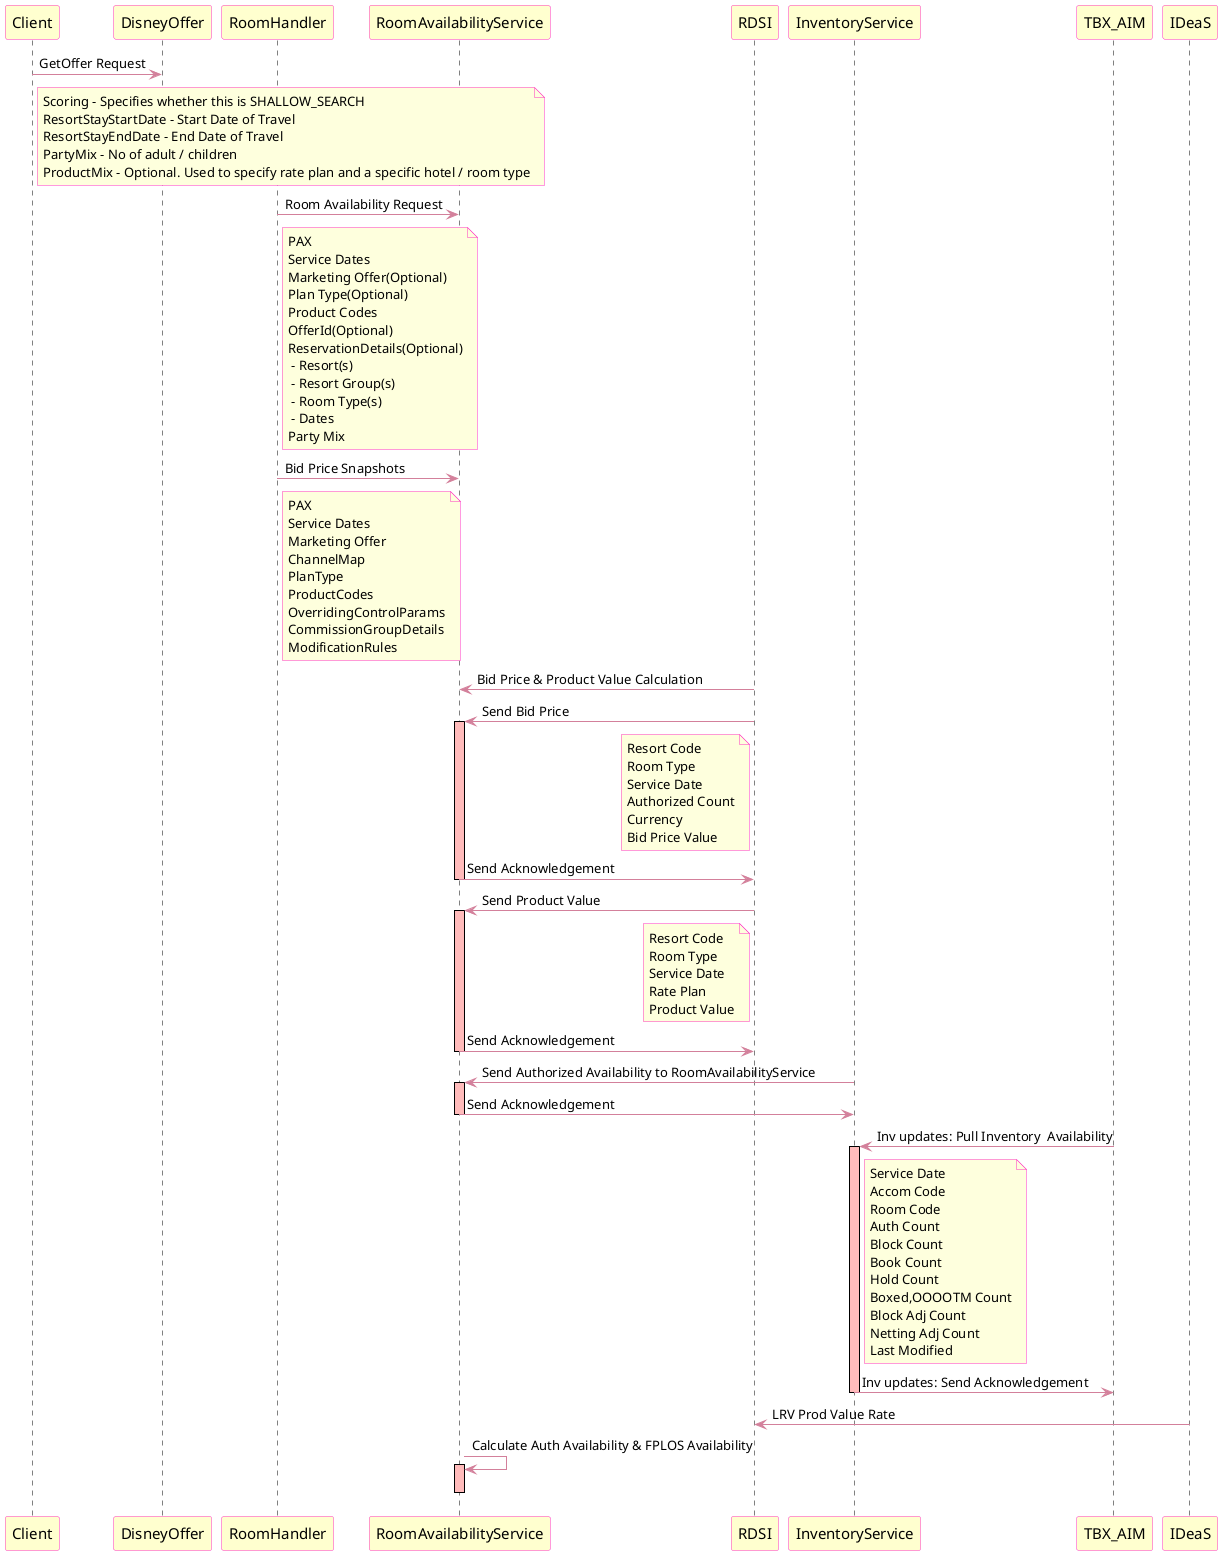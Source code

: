 @startuml
'https://plantuml.com/sequence-diagram
skinparam {
NoteBorderColor  #FF33C1
sequence {
ArrowColor #d3809b
LifeLineBorderColor Black
ParticipantBorderColor #FF33C1
ParticipantBackgroundColor #ffffcf
ParticipantFontName Times New Roman
ParticipantFontSize 15
ParticipantFontColor black
}
}
Client  -> DisneyOffer: GetOffer Request
note right Client
Scoring - Specifies whether this is SHALLOW_SEARCH
ResortStayStartDate - Start Date of Travel
ResortStayEndDate - End Date of Travel
PartyMix - No of adult / children
ProductMix - Optional. Used to specify rate plan and a specific hotel / room type
end note

RoomHandler -> RoomAvailabilityService: Room Availability Request
note right RoomHandler
  PAX
  Service Dates
  Marketing Offer(Optional)
  Plan Type(Optional)
  Product Codes
  OfferId(Optional)
  ReservationDetails(Optional)
   - Resort(s)
   - Resort Group(s)
   - Room Type(s)
   - Dates
  Party Mix
  end note

RoomHandler -> RoomAvailabilityService: Bid Price Snapshots
note right RoomHandler
  PAX
  Service Dates
  Marketing Offer
  ChannelMap
  PlanType
  ProductCodes
  OverridingControlParams
  CommissionGroupDetails
  ModificationRules
end note
RoomAvailabilityService<-RDSI: Bid Price & Product Value Calculation
RDSI -> RoomAvailabilityService: Send Bid Price
activate RoomAvailabilityService #FFBBBB
note left RDSI
   Resort Code
   Room Type
   Service Date
   Authorized Count
   Currency
   Bid Price Value
end note
RDSI <- RoomAvailabilityService: Send Acknowledgement
deactivate RoomAvailabilityService #FFBBBB

RDSI -> RoomAvailabilityService: Send Product Value
activate RoomAvailabilityService #FFBBBB
note left RDSI
  Resort Code
  Room Type
  Service Date
  Rate Plan
  Product Value
end note
RDSI <- RoomAvailabilityService: Send Acknowledgement
deactivate RoomAvailabilityService #FFBBBB


InventoryService->RoomAvailabilityService : Send Authorized Availability to RoomAvailabilityService
activate RoomAvailabilityService #FFBBBB
InventoryService<-RoomAvailabilityService : Send Acknowledgement
deactivate RoomAvailabilityService #FFBBBB

InventoryService<-TBX_AIM : Inv updates: Pull Inventory  Availability
activate InventoryService #FFBBBB
note right InventoryService
  Service Date
  Accom Code
  Room Code
  Auth Count
  Block Count
  Book Count
  Hold Count
  Boxed,OOOOTM Count
  Block Adj Count
  Netting Adj Count
  Last Modified
end note
InventoryService->TBX_AIM : Inv updates: Send Acknowledgement
deactivate InventoryService #FFBBBB
RDSI <- IDeaS: LRV Prod Value Rate
'AvailabilityPriceGrid -> RoomAvailabilityService: Update the AvailabilityGrid
'activate RoomAvailabilityService #FFBBBB
'AvailabilityPriceGrid <- RoomAvailabilityService: AvailabilityGrid updated
'deactivate RoomAvailabilityService #FFBBBB
RoomAvailabilityService -> RoomAvailabilityService: Calculate Auth Availability & FPLOS Availability
activate RoomAvailabilityService #FFBBBB
deactivate RoomAvailabilityService #FFBBBB



@enduml